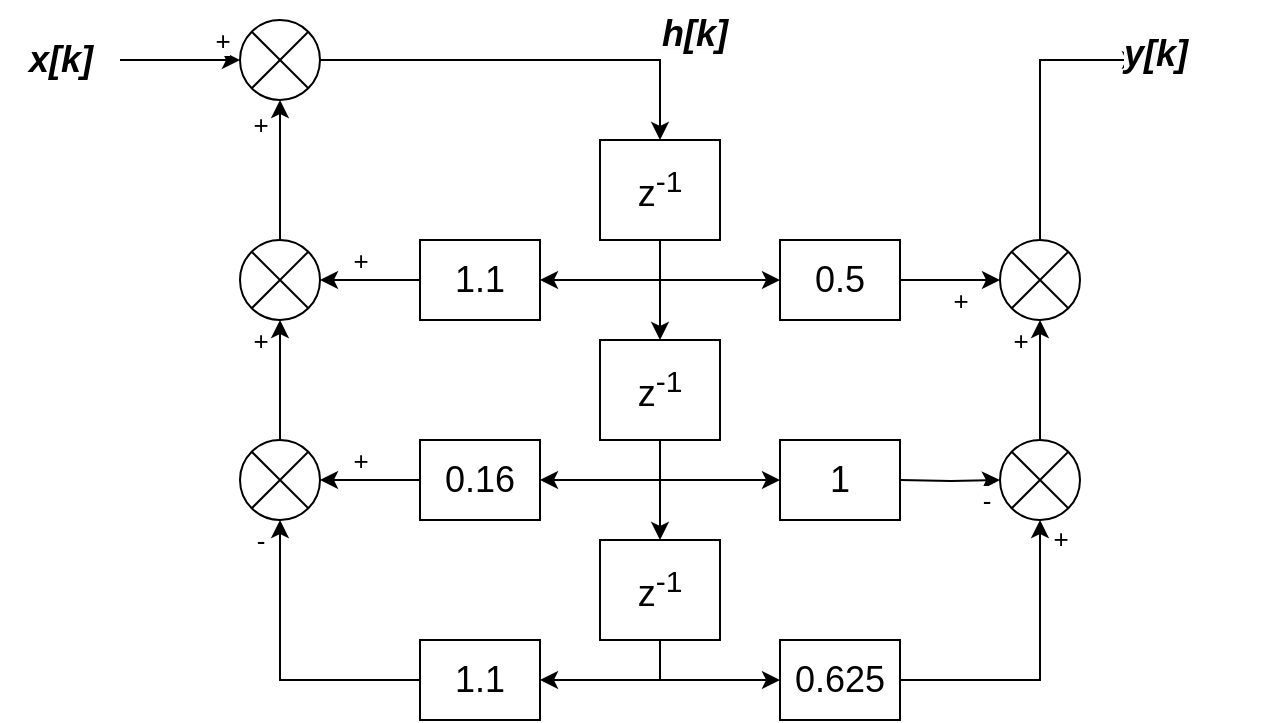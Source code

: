 <mxfile version="21.2.9" type="github">
  <diagram name="Sayfa -1" id="a71NDQmAMSMrgO2OHP5D">
    <mxGraphModel dx="838" dy="461" grid="1" gridSize="10" guides="1" tooltips="1" connect="1" arrows="1" fold="1" page="1" pageScale="1" pageWidth="827" pageHeight="1169" math="0" shadow="0">
      <root>
        <mxCell id="0" />
        <mxCell id="1" parent="0" />
        <mxCell id="2f1PFpyF19BHjykk83JR-9" value="" style="edgeStyle=orthogonalEdgeStyle;rounded=0;orthogonalLoop=1;jettySize=auto;html=1;" edge="1" parent="1" source="2f1PFpyF19BHjykk83JR-1" target="2f1PFpyF19BHjykk83JR-7">
          <mxGeometry relative="1" as="geometry" />
        </mxCell>
        <mxCell id="2f1PFpyF19BHjykk83JR-24" style="edgeStyle=orthogonalEdgeStyle;rounded=0;orthogonalLoop=1;jettySize=auto;html=1;entryX=1;entryY=0.5;entryDx=0;entryDy=0;" edge="1" parent="1" source="2f1PFpyF19BHjykk83JR-1" target="2f1PFpyF19BHjykk83JR-15">
          <mxGeometry relative="1" as="geometry">
            <Array as="points">
              <mxPoint x="380" y="290" />
            </Array>
          </mxGeometry>
        </mxCell>
        <mxCell id="2f1PFpyF19BHjykk83JR-42" style="edgeStyle=orthogonalEdgeStyle;rounded=0;orthogonalLoop=1;jettySize=auto;html=1;entryX=0;entryY=0.5;entryDx=0;entryDy=0;" edge="1" parent="1" target="2f1PFpyF19BHjykk83JR-39">
          <mxGeometry relative="1" as="geometry">
            <mxPoint x="380" y="290" as="sourcePoint" />
            <Array as="points">
              <mxPoint x="420" y="290" />
              <mxPoint x="420" y="290" />
            </Array>
          </mxGeometry>
        </mxCell>
        <mxCell id="2f1PFpyF19BHjykk83JR-1" value="&lt;font style=&quot;font-size: 18px;&quot;&gt;z&lt;sup&gt;-1&lt;/sup&gt;&lt;/font&gt;" style="rounded=0;whiteSpace=wrap;html=1;" vertex="1" parent="1">
          <mxGeometry x="350" y="220" width="60" height="50" as="geometry" />
        </mxCell>
        <mxCell id="2f1PFpyF19BHjykk83JR-5" style="edgeStyle=orthogonalEdgeStyle;rounded=0;orthogonalLoop=1;jettySize=auto;html=1;" edge="1" parent="1" source="2f1PFpyF19BHjykk83JR-2">
          <mxGeometry relative="1" as="geometry">
            <mxPoint x="380" y="220" as="targetPoint" />
            <Array as="points">
              <mxPoint x="380" y="180" />
            </Array>
          </mxGeometry>
        </mxCell>
        <mxCell id="2f1PFpyF19BHjykk83JR-2" value="" style="verticalLabelPosition=bottom;verticalAlign=top;html=1;shape=mxgraph.flowchart.or;" vertex="1" parent="1">
          <mxGeometry x="170" y="160" width="40" height="40" as="geometry" />
        </mxCell>
        <mxCell id="2f1PFpyF19BHjykk83JR-4" value="+" style="edgeStyle=orthogonalEdgeStyle;rounded=0;orthogonalLoop=1;jettySize=auto;html=1;labelPosition=center;verticalLabelPosition=middle;align=center;verticalAlign=middle;horizontal=1;fontSize=13;" edge="1" parent="1" source="2f1PFpyF19BHjykk83JR-3" target="2f1PFpyF19BHjykk83JR-2">
          <mxGeometry x="0.678" y="10" relative="1" as="geometry">
            <mxPoint as="offset" />
          </mxGeometry>
        </mxCell>
        <mxCell id="2f1PFpyF19BHjykk83JR-3" value="&lt;font size=&quot;1&quot; style=&quot;&quot;&gt;&lt;b style=&quot;&quot;&gt;&lt;i style=&quot;font-size: 18px;&quot;&gt;x[k]&lt;/i&gt;&lt;/b&gt;&lt;/font&gt;" style="text;html=1;align=center;verticalAlign=middle;resizable=0;points=[];autosize=1;strokeColor=none;fillColor=none;" vertex="1" parent="1">
          <mxGeometry x="50" y="160" width="60" height="40" as="geometry" />
        </mxCell>
        <mxCell id="2f1PFpyF19BHjykk83JR-6" value="&lt;b style=&quot;border-color: var(--border-color); color: rgb(0, 0, 0); font-family: Helvetica; font-size: x-small; font-style: normal; font-variant-ligatures: normal; font-variant-caps: normal; letter-spacing: normal; orphans: 2; text-align: center; text-indent: 0px; text-transform: none; widows: 2; word-spacing: 0px; -webkit-text-stroke-width: 0px; background-color: rgb(251, 251, 251); text-decoration-thickness: initial; text-decoration-style: initial; text-decoration-color: initial;&quot;&gt;&lt;i style=&quot;border-color: var(--border-color); font-size: 18px;&quot;&gt;h[k]&lt;/i&gt;&lt;/b&gt;" style="text;whiteSpace=wrap;html=1;" vertex="1" parent="1">
          <mxGeometry x="379" y="150" width="61" height="30" as="geometry" />
        </mxCell>
        <mxCell id="2f1PFpyF19BHjykk83JR-10" value="" style="edgeStyle=orthogonalEdgeStyle;rounded=0;orthogonalLoop=1;jettySize=auto;html=1;" edge="1" parent="1" source="2f1PFpyF19BHjykk83JR-7" target="2f1PFpyF19BHjykk83JR-8">
          <mxGeometry relative="1" as="geometry" />
        </mxCell>
        <mxCell id="2f1PFpyF19BHjykk83JR-25" style="edgeStyle=orthogonalEdgeStyle;rounded=0;orthogonalLoop=1;jettySize=auto;html=1;exitX=0.5;exitY=1;exitDx=0;exitDy=0;" edge="1" parent="1" source="2f1PFpyF19BHjykk83JR-7" target="2f1PFpyF19BHjykk83JR-16">
          <mxGeometry relative="1" as="geometry" />
        </mxCell>
        <mxCell id="2f1PFpyF19BHjykk83JR-43" style="edgeStyle=orthogonalEdgeStyle;rounded=0;orthogonalLoop=1;jettySize=auto;html=1;entryX=0;entryY=0.5;entryDx=0;entryDy=0;exitX=0.5;exitY=1;exitDx=0;exitDy=0;" edge="1" parent="1" source="2f1PFpyF19BHjykk83JR-7" target="2f1PFpyF19BHjykk83JR-40">
          <mxGeometry relative="1" as="geometry" />
        </mxCell>
        <mxCell id="2f1PFpyF19BHjykk83JR-7" value="&lt;font style=&quot;font-size: 18px;&quot;&gt;z&lt;sup&gt;-1&lt;/sup&gt;&lt;/font&gt;" style="rounded=0;whiteSpace=wrap;html=1;" vertex="1" parent="1">
          <mxGeometry x="350" y="320" width="60" height="50" as="geometry" />
        </mxCell>
        <mxCell id="2f1PFpyF19BHjykk83JR-18" style="edgeStyle=orthogonalEdgeStyle;rounded=0;orthogonalLoop=1;jettySize=auto;html=1;entryX=1;entryY=0.5;entryDx=0;entryDy=0;" edge="1" parent="1" source="2f1PFpyF19BHjykk83JR-8" target="2f1PFpyF19BHjykk83JR-17">
          <mxGeometry relative="1" as="geometry">
            <Array as="points">
              <mxPoint x="380" y="490" />
            </Array>
          </mxGeometry>
        </mxCell>
        <mxCell id="2f1PFpyF19BHjykk83JR-45" style="edgeStyle=orthogonalEdgeStyle;rounded=0;orthogonalLoop=1;jettySize=auto;html=1;exitX=0.5;exitY=1;exitDx=0;exitDy=0;" edge="1" parent="1" source="2f1PFpyF19BHjykk83JR-8" target="2f1PFpyF19BHjykk83JR-41">
          <mxGeometry relative="1" as="geometry" />
        </mxCell>
        <mxCell id="2f1PFpyF19BHjykk83JR-8" value="&lt;font style=&quot;font-size: 18px;&quot;&gt;z&lt;sup&gt;-1&lt;/sup&gt;&lt;/font&gt;" style="rounded=0;whiteSpace=wrap;html=1;" vertex="1" parent="1">
          <mxGeometry x="350" y="420" width="60" height="50" as="geometry" />
        </mxCell>
        <mxCell id="2f1PFpyF19BHjykk83JR-11" value="" style="verticalLabelPosition=bottom;verticalAlign=top;html=1;shape=mxgraph.flowchart.or;" vertex="1" parent="1">
          <mxGeometry x="170" y="270" width="40" height="40" as="geometry" />
        </mxCell>
        <mxCell id="2f1PFpyF19BHjykk83JR-12" value="" style="verticalLabelPosition=bottom;verticalAlign=top;html=1;shape=mxgraph.flowchart.or;" vertex="1" parent="1">
          <mxGeometry x="170" y="370" width="40" height="40" as="geometry" />
        </mxCell>
        <mxCell id="2f1PFpyF19BHjykk83JR-15" value="&lt;span style=&quot;font-size: 18px;&quot;&gt;1.1&lt;/span&gt;" style="rounded=0;whiteSpace=wrap;html=1;" vertex="1" parent="1">
          <mxGeometry x="260" y="270" width="60" height="40" as="geometry" />
        </mxCell>
        <mxCell id="2f1PFpyF19BHjykk83JR-16" value="&lt;span style=&quot;font-size: 18px;&quot;&gt;0.16&lt;/span&gt;" style="rounded=0;whiteSpace=wrap;html=1;" vertex="1" parent="1">
          <mxGeometry x="260" y="370" width="60" height="40" as="geometry" />
        </mxCell>
        <mxCell id="2f1PFpyF19BHjykk83JR-17" value="&lt;span style=&quot;font-size: 18px;&quot;&gt;1.1&lt;/span&gt;" style="rounded=0;whiteSpace=wrap;html=1;" vertex="1" parent="1">
          <mxGeometry x="260" y="470" width="60" height="40" as="geometry" />
        </mxCell>
        <mxCell id="2f1PFpyF19BHjykk83JR-20" value="+" style="edgeStyle=orthogonalEdgeStyle;rounded=0;orthogonalLoop=1;jettySize=auto;html=1;labelPosition=center;verticalLabelPosition=middle;align=center;verticalAlign=middle;horizontal=1;entryX=0.5;entryY=1;entryDx=0;entryDy=0;entryPerimeter=0;exitX=0.5;exitY=0;exitDx=0;exitDy=0;exitPerimeter=0;fontSize=13;" edge="1" parent="1" source="2f1PFpyF19BHjykk83JR-11" target="2f1PFpyF19BHjykk83JR-2">
          <mxGeometry x="0.678" y="10" relative="1" as="geometry">
            <mxPoint x="120" y="244.66" as="sourcePoint" />
            <mxPoint x="180" y="244.66" as="targetPoint" />
            <mxPoint as="offset" />
          </mxGeometry>
        </mxCell>
        <mxCell id="2f1PFpyF19BHjykk83JR-21" value="+" style="edgeStyle=orthogonalEdgeStyle;rounded=0;orthogonalLoop=1;jettySize=auto;html=1;labelPosition=center;verticalLabelPosition=middle;align=center;verticalAlign=middle;horizontal=1;entryX=0.5;entryY=1;entryDx=0;entryDy=0;entryPerimeter=0;fontSize=13;" edge="1" parent="1" source="2f1PFpyF19BHjykk83JR-12" target="2f1PFpyF19BHjykk83JR-11">
          <mxGeometry x="0.678" y="10" relative="1" as="geometry">
            <mxPoint x="189.66" y="380" as="sourcePoint" />
            <mxPoint x="189.66" y="310" as="targetPoint" />
            <mxPoint as="offset" />
          </mxGeometry>
        </mxCell>
        <mxCell id="2f1PFpyF19BHjykk83JR-22" value="-" style="edgeStyle=orthogonalEdgeStyle;rounded=0;orthogonalLoop=1;jettySize=auto;html=1;labelPosition=center;verticalLabelPosition=middle;align=center;verticalAlign=middle;horizontal=1;entryX=0.5;entryY=1;entryDx=0;entryDy=0;entryPerimeter=0;exitX=0;exitY=0.5;exitDx=0;exitDy=0;fontSize=13;" edge="1" parent="1" source="2f1PFpyF19BHjykk83JR-17" target="2f1PFpyF19BHjykk83JR-12">
          <mxGeometry x="0.867" y="10" relative="1" as="geometry">
            <mxPoint x="189.66" y="480" as="sourcePoint" />
            <mxPoint x="189.66" y="410" as="targetPoint" />
            <mxPoint as="offset" />
          </mxGeometry>
        </mxCell>
        <mxCell id="2f1PFpyF19BHjykk83JR-26" value="+" style="edgeStyle=orthogonalEdgeStyle;rounded=0;orthogonalLoop=1;jettySize=auto;html=1;labelPosition=center;verticalLabelPosition=middle;align=center;verticalAlign=middle;horizontal=1;entryX=1;entryY=0.5;entryDx=0;entryDy=0;entryPerimeter=0;exitX=0;exitY=0.5;exitDx=0;exitDy=0;fontSize=13;" edge="1" parent="1" source="2f1PFpyF19BHjykk83JR-15" target="2f1PFpyF19BHjykk83JR-11">
          <mxGeometry x="0.2" y="-10" relative="1" as="geometry">
            <mxPoint x="200" y="280" as="sourcePoint" />
            <mxPoint x="200" y="210" as="targetPoint" />
            <mxPoint as="offset" />
          </mxGeometry>
        </mxCell>
        <mxCell id="2f1PFpyF19BHjykk83JR-27" value="+" style="edgeStyle=orthogonalEdgeStyle;rounded=0;orthogonalLoop=1;jettySize=auto;html=1;labelPosition=center;verticalLabelPosition=middle;align=center;verticalAlign=middle;horizontal=1;entryX=1;entryY=0.5;entryDx=0;entryDy=0;entryPerimeter=0;exitX=0;exitY=0.5;exitDx=0;exitDy=0;fontSize=13;" edge="1" parent="1" source="2f1PFpyF19BHjykk83JR-16" target="2f1PFpyF19BHjykk83JR-12">
          <mxGeometry x="0.2" y="-10" relative="1" as="geometry">
            <mxPoint x="260" y="344.78" as="sourcePoint" />
            <mxPoint x="210" y="344.78" as="targetPoint" />
            <mxPoint as="offset" />
          </mxGeometry>
        </mxCell>
        <mxCell id="2f1PFpyF19BHjykk83JR-39" value="&lt;span style=&quot;font-size: 18px;&quot;&gt;0.5&lt;/span&gt;" style="rounded=0;whiteSpace=wrap;html=1;" vertex="1" parent="1">
          <mxGeometry x="440" y="270" width="60" height="40" as="geometry" />
        </mxCell>
        <mxCell id="2f1PFpyF19BHjykk83JR-40" value="&lt;span style=&quot;font-size: 18px;&quot;&gt;1&lt;/span&gt;" style="rounded=0;whiteSpace=wrap;html=1;" vertex="1" parent="1">
          <mxGeometry x="440" y="370" width="60" height="40" as="geometry" />
        </mxCell>
        <mxCell id="2f1PFpyF19BHjykk83JR-41" value="&lt;span style=&quot;font-size: 18px;&quot;&gt;0.625&lt;/span&gt;" style="rounded=0;whiteSpace=wrap;html=1;" vertex="1" parent="1">
          <mxGeometry x="440" y="470" width="60" height="40" as="geometry" />
        </mxCell>
        <mxCell id="2f1PFpyF19BHjykk83JR-60" style="edgeStyle=orthogonalEdgeStyle;rounded=0;orthogonalLoop=1;jettySize=auto;html=1;entryX=0;entryY=0.5;entryDx=0;entryDy=0;exitX=0.5;exitY=0;exitDx=0;exitDy=0;exitPerimeter=0;" edge="1" parent="1" source="2f1PFpyF19BHjykk83JR-52">
          <mxGeometry relative="1" as="geometry">
            <mxPoint x="620" y="180" as="targetPoint" />
            <Array as="points">
              <mxPoint x="570" y="180" />
              <mxPoint x="620" y="180" />
            </Array>
          </mxGeometry>
        </mxCell>
        <mxCell id="2f1PFpyF19BHjykk83JR-52" value="" style="verticalLabelPosition=bottom;verticalAlign=top;html=1;shape=mxgraph.flowchart.or;" vertex="1" parent="1">
          <mxGeometry x="550" y="270" width="40" height="40" as="geometry" />
        </mxCell>
        <mxCell id="2f1PFpyF19BHjykk83JR-53" value="" style="verticalLabelPosition=bottom;verticalAlign=top;html=1;shape=mxgraph.flowchart.or;" vertex="1" parent="1">
          <mxGeometry x="550" y="370" width="40" height="40" as="geometry" />
        </mxCell>
        <mxCell id="2f1PFpyF19BHjykk83JR-55" value="+" style="edgeStyle=orthogonalEdgeStyle;rounded=0;orthogonalLoop=1;jettySize=auto;html=1;labelPosition=center;verticalLabelPosition=middle;align=center;verticalAlign=middle;horizontal=1;entryX=0.5;entryY=1;entryDx=0;entryDy=0;entryPerimeter=0;fontSize=13;" edge="1" parent="1" source="2f1PFpyF19BHjykk83JR-53" target="2f1PFpyF19BHjykk83JR-52">
          <mxGeometry x="0.678" y="10" relative="1" as="geometry">
            <mxPoint x="569.66" y="380" as="sourcePoint" />
            <mxPoint x="569.66" y="310" as="targetPoint" />
            <mxPoint as="offset" />
          </mxGeometry>
        </mxCell>
        <mxCell id="2f1PFpyF19BHjykk83JR-56" value="+" style="edgeStyle=orthogonalEdgeStyle;rounded=0;orthogonalLoop=1;jettySize=auto;html=1;labelPosition=center;verticalLabelPosition=middle;align=center;verticalAlign=middle;horizontal=1;entryX=0;entryY=0.5;entryDx=0;entryDy=0;entryPerimeter=0;exitX=1;exitY=0.5;exitDx=0;exitDy=0;fontSize=13;" edge="1" parent="1" source="2f1PFpyF19BHjykk83JR-39" target="2f1PFpyF19BHjykk83JR-52">
          <mxGeometry x="0.2" y="-10" relative="1" as="geometry">
            <mxPoint x="250" y="300" as="sourcePoint" />
            <mxPoint x="200" y="300" as="targetPoint" />
            <mxPoint as="offset" />
          </mxGeometry>
        </mxCell>
        <mxCell id="2f1PFpyF19BHjykk83JR-57" value="-" style="edgeStyle=orthogonalEdgeStyle;rounded=0;orthogonalLoop=1;jettySize=auto;html=1;labelPosition=center;verticalLabelPosition=middle;align=center;verticalAlign=middle;horizontal=1;exitX=1;exitY=0.5;exitDx=0;exitDy=0;fontSize=13;entryX=0;entryY=0.5;entryDx=0;entryDy=0;entryPerimeter=0;" edge="1" parent="1" target="2f1PFpyF19BHjykk83JR-53">
          <mxGeometry x="0.714" y="-10" relative="1" as="geometry">
            <mxPoint x="500.0" y="390" as="sourcePoint" />
            <mxPoint x="540" y="390" as="targetPoint" />
            <mxPoint as="offset" />
          </mxGeometry>
        </mxCell>
        <mxCell id="2f1PFpyF19BHjykk83JR-58" value="+" style="edgeStyle=orthogonalEdgeStyle;rounded=0;orthogonalLoop=1;jettySize=auto;html=1;labelPosition=center;verticalLabelPosition=middle;align=center;verticalAlign=middle;horizontal=1;entryX=0.5;entryY=1;entryDx=0;entryDy=0;entryPerimeter=0;exitX=1;exitY=0.5;exitDx=0;exitDy=0;fontSize=13;" edge="1" parent="1" source="2f1PFpyF19BHjykk83JR-41" target="2f1PFpyF19BHjykk83JR-53">
          <mxGeometry x="0.882" y="-10" relative="1" as="geometry">
            <mxPoint x="520" y="310" as="sourcePoint" />
            <mxPoint x="590" y="310" as="targetPoint" />
            <mxPoint as="offset" />
          </mxGeometry>
        </mxCell>
        <mxCell id="2f1PFpyF19BHjykk83JR-61" value="&lt;b style=&quot;border-color: var(--border-color); color: rgb(0, 0, 0); font-family: Helvetica; font-size: x-small; font-style: normal; font-variant-ligatures: normal; font-variant-caps: normal; letter-spacing: normal; orphans: 2; text-align: center; text-indent: 0px; text-transform: none; widows: 2; word-spacing: 0px; -webkit-text-stroke-width: 0px; background-color: rgb(251, 251, 251); text-decoration-thickness: initial; text-decoration-style: initial; text-decoration-color: initial;&quot;&gt;&lt;i style=&quot;border-color: var(--border-color); font-size: 18px;&quot;&gt;y[k]&lt;/i&gt;&lt;/b&gt;" style="text;whiteSpace=wrap;html=1;" vertex="1" parent="1">
          <mxGeometry x="610" y="160" width="70" height="40" as="geometry" />
        </mxCell>
      </root>
    </mxGraphModel>
  </diagram>
</mxfile>
